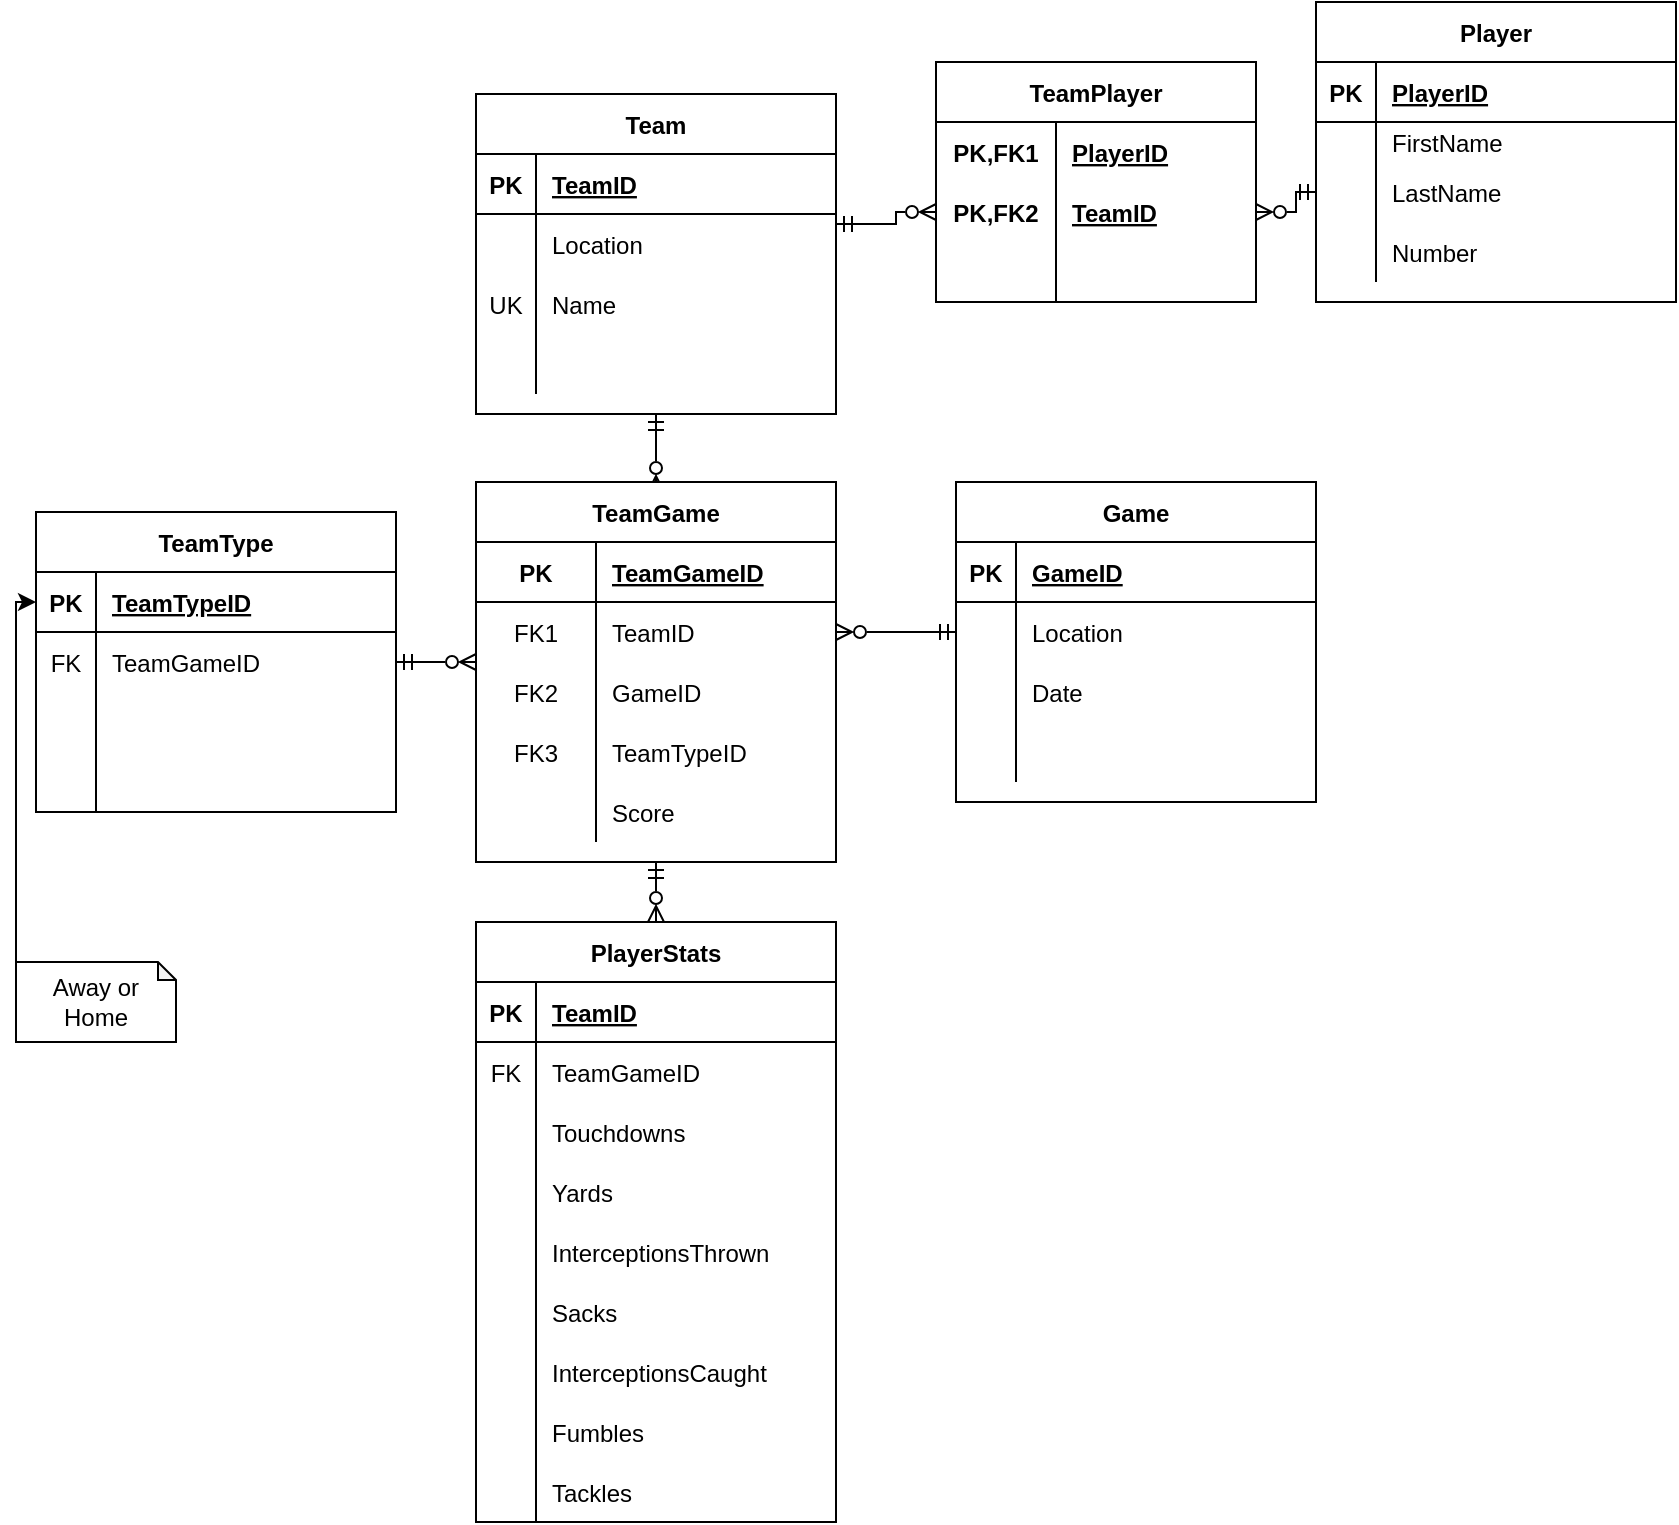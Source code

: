 <mxfile version="15.5.7" type="github">
  <diagram id="_3p1yy9LAbsApzdA2zXZ" name="Page-1">
    <mxGraphModel dx="480" dy="616" grid="1" gridSize="10" guides="1" tooltips="1" connect="1" arrows="1" fold="1" page="1" pageScale="1" pageWidth="850" pageHeight="1100" math="0" shadow="0">
      <root>
        <mxCell id="0" />
        <mxCell id="1" parent="0" />
        <mxCell id="a1fbnN_NPW7KCgvZjuUS-72" style="edgeStyle=orthogonalEdgeStyle;rounded=0;orthogonalLoop=1;jettySize=auto;html=1;startArrow=ERmandOne;startFill=0;endArrow=ERzeroToMany;endFill=0;entryX=0;entryY=0.5;entryDx=0;entryDy=0;" parent="1" source="a1fbnN_NPW7KCgvZjuUS-73" target="a1fbnN_NPW7KCgvZjuUS-210" edge="1">
          <mxGeometry relative="1" as="geometry">
            <mxPoint x="500" y="196" as="targetPoint" />
            <Array as="points">
              <mxPoint x="450" y="191" />
              <mxPoint x="450" y="185" />
            </Array>
          </mxGeometry>
        </mxCell>
        <mxCell id="a1fbnN_NPW7KCgvZjuUS-73" value="Team" style="shape=table;startSize=30;container=1;collapsible=1;childLayout=tableLayout;fixedRows=1;rowLines=0;fontStyle=1;align=center;resizeLast=1;" parent="1" vertex="1">
          <mxGeometry x="240" y="126" width="180" height="160" as="geometry" />
        </mxCell>
        <mxCell id="a1fbnN_NPW7KCgvZjuUS-74" value="" style="shape=partialRectangle;collapsible=0;dropTarget=0;pointerEvents=0;fillColor=none;top=0;left=0;bottom=1;right=0;points=[[0,0.5],[1,0.5]];portConstraint=eastwest;align=center;" parent="a1fbnN_NPW7KCgvZjuUS-73" vertex="1">
          <mxGeometry y="30" width="180" height="30" as="geometry" />
        </mxCell>
        <mxCell id="a1fbnN_NPW7KCgvZjuUS-75" value="PK" style="shape=partialRectangle;connectable=0;fillColor=none;top=0;left=0;bottom=0;right=0;fontStyle=1;overflow=hidden;align=center;" parent="a1fbnN_NPW7KCgvZjuUS-74" vertex="1">
          <mxGeometry width="30" height="30" as="geometry">
            <mxRectangle width="30" height="30" as="alternateBounds" />
          </mxGeometry>
        </mxCell>
        <mxCell id="a1fbnN_NPW7KCgvZjuUS-76" value="TeamID" style="shape=partialRectangle;connectable=0;fillColor=none;top=0;left=0;bottom=0;right=0;align=left;spacingLeft=6;fontStyle=5;overflow=hidden;" parent="a1fbnN_NPW7KCgvZjuUS-74" vertex="1">
          <mxGeometry x="30" width="150" height="30" as="geometry">
            <mxRectangle width="150" height="30" as="alternateBounds" />
          </mxGeometry>
        </mxCell>
        <mxCell id="a1fbnN_NPW7KCgvZjuUS-77" value="" style="shape=partialRectangle;collapsible=0;dropTarget=0;pointerEvents=0;fillColor=none;top=0;left=0;bottom=0;right=0;points=[[0,0.5],[1,0.5]];portConstraint=eastwest;align=center;" parent="a1fbnN_NPW7KCgvZjuUS-73" vertex="1">
          <mxGeometry y="60" width="180" height="30" as="geometry" />
        </mxCell>
        <mxCell id="a1fbnN_NPW7KCgvZjuUS-78" value="" style="shape=partialRectangle;connectable=0;fillColor=none;top=0;left=0;bottom=0;right=0;editable=1;overflow=hidden;align=center;" parent="a1fbnN_NPW7KCgvZjuUS-77" vertex="1">
          <mxGeometry width="30" height="30" as="geometry">
            <mxRectangle width="30" height="30" as="alternateBounds" />
          </mxGeometry>
        </mxCell>
        <mxCell id="a1fbnN_NPW7KCgvZjuUS-79" value="Location" style="shape=partialRectangle;connectable=0;fillColor=none;top=0;left=0;bottom=0;right=0;align=left;spacingLeft=6;overflow=hidden;" parent="a1fbnN_NPW7KCgvZjuUS-77" vertex="1">
          <mxGeometry x="30" width="150" height="30" as="geometry">
            <mxRectangle width="150" height="30" as="alternateBounds" />
          </mxGeometry>
        </mxCell>
        <mxCell id="a1fbnN_NPW7KCgvZjuUS-80" value="" style="shape=partialRectangle;collapsible=0;dropTarget=0;pointerEvents=0;fillColor=none;top=0;left=0;bottom=0;right=0;points=[[0,0.5],[1,0.5]];portConstraint=eastwest;align=center;" parent="a1fbnN_NPW7KCgvZjuUS-73" vertex="1">
          <mxGeometry y="90" width="180" height="30" as="geometry" />
        </mxCell>
        <mxCell id="a1fbnN_NPW7KCgvZjuUS-81" value="UK" style="shape=partialRectangle;connectable=0;fillColor=none;top=0;left=0;bottom=0;right=0;editable=1;overflow=hidden;align=center;" parent="a1fbnN_NPW7KCgvZjuUS-80" vertex="1">
          <mxGeometry width="30" height="30" as="geometry">
            <mxRectangle width="30" height="30" as="alternateBounds" />
          </mxGeometry>
        </mxCell>
        <mxCell id="a1fbnN_NPW7KCgvZjuUS-82" value="Name" style="shape=partialRectangle;connectable=0;fillColor=none;top=0;left=0;bottom=0;right=0;align=left;spacingLeft=6;overflow=hidden;" parent="a1fbnN_NPW7KCgvZjuUS-80" vertex="1">
          <mxGeometry x="30" width="150" height="30" as="geometry">
            <mxRectangle width="150" height="30" as="alternateBounds" />
          </mxGeometry>
        </mxCell>
        <mxCell id="a1fbnN_NPW7KCgvZjuUS-83" value="" style="shape=partialRectangle;collapsible=0;dropTarget=0;pointerEvents=0;fillColor=none;top=0;left=0;bottom=0;right=0;points=[[0,0.5],[1,0.5]];portConstraint=eastwest;align=center;" parent="a1fbnN_NPW7KCgvZjuUS-73" vertex="1">
          <mxGeometry y="120" width="180" height="30" as="geometry" />
        </mxCell>
        <mxCell id="a1fbnN_NPW7KCgvZjuUS-84" value="" style="shape=partialRectangle;connectable=0;fillColor=none;top=0;left=0;bottom=0;right=0;editable=1;overflow=hidden;align=center;" parent="a1fbnN_NPW7KCgvZjuUS-83" vertex="1">
          <mxGeometry width="30" height="30" as="geometry">
            <mxRectangle width="30" height="30" as="alternateBounds" />
          </mxGeometry>
        </mxCell>
        <mxCell id="a1fbnN_NPW7KCgvZjuUS-85" value="" style="shape=partialRectangle;connectable=0;fillColor=none;top=0;left=0;bottom=0;right=0;align=left;spacingLeft=6;overflow=hidden;" parent="a1fbnN_NPW7KCgvZjuUS-83" vertex="1">
          <mxGeometry x="30" width="150" height="30" as="geometry">
            <mxRectangle width="150" height="30" as="alternateBounds" />
          </mxGeometry>
        </mxCell>
        <mxCell id="a1fbnN_NPW7KCgvZjuUS-86" value="Player" style="shape=table;startSize=30;container=1;collapsible=1;childLayout=tableLayout;fixedRows=1;rowLines=0;fontStyle=1;align=center;resizeLast=1;" parent="1" vertex="1">
          <mxGeometry x="660" y="80" width="180" height="150" as="geometry" />
        </mxCell>
        <mxCell id="a1fbnN_NPW7KCgvZjuUS-87" value="" style="shape=partialRectangle;collapsible=0;dropTarget=0;pointerEvents=0;fillColor=none;top=0;left=0;bottom=1;right=0;points=[[0,0.5],[1,0.5]];portConstraint=eastwest;align=center;" parent="a1fbnN_NPW7KCgvZjuUS-86" vertex="1">
          <mxGeometry y="30" width="180" height="30" as="geometry" />
        </mxCell>
        <mxCell id="a1fbnN_NPW7KCgvZjuUS-88" value="PK" style="shape=partialRectangle;connectable=0;fillColor=none;top=0;left=0;bottom=0;right=0;fontStyle=1;overflow=hidden;align=center;" parent="a1fbnN_NPW7KCgvZjuUS-87" vertex="1">
          <mxGeometry width="30" height="30" as="geometry">
            <mxRectangle width="30" height="30" as="alternateBounds" />
          </mxGeometry>
        </mxCell>
        <mxCell id="a1fbnN_NPW7KCgvZjuUS-89" value="PlayerID" style="shape=partialRectangle;connectable=0;fillColor=none;top=0;left=0;bottom=0;right=0;align=left;spacingLeft=6;fontStyle=5;overflow=hidden;" parent="a1fbnN_NPW7KCgvZjuUS-87" vertex="1">
          <mxGeometry x="30" width="150" height="30" as="geometry">
            <mxRectangle width="150" height="30" as="alternateBounds" />
          </mxGeometry>
        </mxCell>
        <mxCell id="a1fbnN_NPW7KCgvZjuUS-90" value="" style="shape=partialRectangle;collapsible=0;dropTarget=0;pointerEvents=0;fillColor=none;top=0;left=0;bottom=0;right=0;points=[[0,0.5],[1,0.5]];portConstraint=eastwest;align=center;" parent="a1fbnN_NPW7KCgvZjuUS-86" vertex="1">
          <mxGeometry y="60" width="180" height="20" as="geometry" />
        </mxCell>
        <mxCell id="a1fbnN_NPW7KCgvZjuUS-91" value="" style="shape=partialRectangle;connectable=0;fillColor=none;top=0;left=0;bottom=0;right=0;editable=1;overflow=hidden;align=center;" parent="a1fbnN_NPW7KCgvZjuUS-90" vertex="1">
          <mxGeometry width="30" height="20" as="geometry">
            <mxRectangle width="30" height="20" as="alternateBounds" />
          </mxGeometry>
        </mxCell>
        <mxCell id="a1fbnN_NPW7KCgvZjuUS-92" value="FirstName" style="shape=partialRectangle;connectable=0;fillColor=none;top=0;left=0;bottom=0;right=0;align=left;spacingLeft=6;overflow=hidden;" parent="a1fbnN_NPW7KCgvZjuUS-90" vertex="1">
          <mxGeometry x="30" width="150" height="20" as="geometry">
            <mxRectangle width="150" height="20" as="alternateBounds" />
          </mxGeometry>
        </mxCell>
        <mxCell id="a1fbnN_NPW7KCgvZjuUS-96" value="" style="shape=partialRectangle;collapsible=0;dropTarget=0;pointerEvents=0;fillColor=none;top=0;left=0;bottom=0;right=0;points=[[0,0.5],[1,0.5]];portConstraint=eastwest;align=center;" parent="a1fbnN_NPW7KCgvZjuUS-86" vertex="1">
          <mxGeometry y="80" width="180" height="30" as="geometry" />
        </mxCell>
        <mxCell id="a1fbnN_NPW7KCgvZjuUS-97" value="" style="shape=partialRectangle;connectable=0;fillColor=none;top=0;left=0;bottom=0;right=0;editable=1;overflow=hidden;align=center;" parent="a1fbnN_NPW7KCgvZjuUS-96" vertex="1">
          <mxGeometry width="30" height="30" as="geometry">
            <mxRectangle width="30" height="30" as="alternateBounds" />
          </mxGeometry>
        </mxCell>
        <mxCell id="a1fbnN_NPW7KCgvZjuUS-98" value="LastName" style="shape=partialRectangle;connectable=0;fillColor=none;top=0;left=0;bottom=0;right=0;align=left;spacingLeft=6;overflow=hidden;" parent="a1fbnN_NPW7KCgvZjuUS-96" vertex="1">
          <mxGeometry x="30" width="150" height="30" as="geometry">
            <mxRectangle width="150" height="30" as="alternateBounds" />
          </mxGeometry>
        </mxCell>
        <mxCell id="a1fbnN_NPW7KCgvZjuUS-93" value="" style="shape=partialRectangle;collapsible=0;dropTarget=0;pointerEvents=0;fillColor=none;top=0;left=0;bottom=0;right=0;points=[[0,0.5],[1,0.5]];portConstraint=eastwest;align=center;" parent="a1fbnN_NPW7KCgvZjuUS-86" vertex="1">
          <mxGeometry y="110" width="180" height="30" as="geometry" />
        </mxCell>
        <mxCell id="a1fbnN_NPW7KCgvZjuUS-94" value="" style="shape=partialRectangle;connectable=0;fillColor=none;top=0;left=0;bottom=0;right=0;editable=1;overflow=hidden;align=center;" parent="a1fbnN_NPW7KCgvZjuUS-93" vertex="1">
          <mxGeometry width="30" height="30" as="geometry">
            <mxRectangle width="30" height="30" as="alternateBounds" />
          </mxGeometry>
        </mxCell>
        <mxCell id="a1fbnN_NPW7KCgvZjuUS-95" value="Number" style="shape=partialRectangle;connectable=0;fillColor=none;top=0;left=0;bottom=0;right=0;align=left;spacingLeft=6;overflow=hidden;" parent="a1fbnN_NPW7KCgvZjuUS-93" vertex="1">
          <mxGeometry x="30" width="150" height="30" as="geometry">
            <mxRectangle width="150" height="30" as="alternateBounds" />
          </mxGeometry>
        </mxCell>
        <mxCell id="a1fbnN_NPW7KCgvZjuUS-112" style="edgeStyle=orthogonalEdgeStyle;rounded=0;orthogonalLoop=1;jettySize=auto;html=1;startArrow=ERmandOne;startFill=0;endArrow=ERzeroToMany;endFill=0;entryX=1;entryY=0.5;entryDx=0;entryDy=0;exitX=0;exitY=0.5;exitDx=0;exitDy=0;" parent="1" source="a1fbnN_NPW7KCgvZjuUS-96" target="a1fbnN_NPW7KCgvZjuUS-210" edge="1">
          <mxGeometry relative="1" as="geometry">
            <mxPoint x="720" y="286" as="sourcePoint" />
            <mxPoint x="660" y="225" as="targetPoint" />
            <Array as="points">
              <mxPoint x="650" y="175" />
              <mxPoint x="650" y="185" />
            </Array>
          </mxGeometry>
        </mxCell>
        <mxCell id="a1fbnN_NPW7KCgvZjuUS-126" value="TeamType" style="shape=table;startSize=30;container=1;collapsible=1;childLayout=tableLayout;fixedRows=1;rowLines=0;fontStyle=1;align=center;resizeLast=1;" parent="1" vertex="1">
          <mxGeometry x="20" y="335" width="180" height="150" as="geometry" />
        </mxCell>
        <mxCell id="a1fbnN_NPW7KCgvZjuUS-127" value="" style="shape=partialRectangle;collapsible=0;dropTarget=0;pointerEvents=0;fillColor=none;top=0;left=0;bottom=1;right=0;points=[[0,0.5],[1,0.5]];portConstraint=eastwest;align=center;" parent="a1fbnN_NPW7KCgvZjuUS-126" vertex="1">
          <mxGeometry y="30" width="180" height="30" as="geometry" />
        </mxCell>
        <mxCell id="a1fbnN_NPW7KCgvZjuUS-128" value="PK" style="shape=partialRectangle;connectable=0;fillColor=none;top=0;left=0;bottom=0;right=0;fontStyle=1;overflow=hidden;align=center;" parent="a1fbnN_NPW7KCgvZjuUS-127" vertex="1">
          <mxGeometry width="30" height="30" as="geometry">
            <mxRectangle width="30" height="30" as="alternateBounds" />
          </mxGeometry>
        </mxCell>
        <mxCell id="a1fbnN_NPW7KCgvZjuUS-129" value="TeamTypeID" style="shape=partialRectangle;connectable=0;fillColor=none;top=0;left=0;bottom=0;right=0;align=left;spacingLeft=6;fontStyle=5;overflow=hidden;" parent="a1fbnN_NPW7KCgvZjuUS-127" vertex="1">
          <mxGeometry x="30" width="150" height="30" as="geometry">
            <mxRectangle width="150" height="30" as="alternateBounds" />
          </mxGeometry>
        </mxCell>
        <mxCell id="a1fbnN_NPW7KCgvZjuUS-130" value="" style="shape=partialRectangle;collapsible=0;dropTarget=0;pointerEvents=0;fillColor=none;top=0;left=0;bottom=0;right=0;points=[[0,0.5],[1,0.5]];portConstraint=eastwest;align=center;" parent="a1fbnN_NPW7KCgvZjuUS-126" vertex="1">
          <mxGeometry y="60" width="180" height="30" as="geometry" />
        </mxCell>
        <mxCell id="a1fbnN_NPW7KCgvZjuUS-131" value="FK" style="shape=partialRectangle;connectable=0;fillColor=none;top=0;left=0;bottom=0;right=0;editable=1;overflow=hidden;align=center;" parent="a1fbnN_NPW7KCgvZjuUS-130" vertex="1">
          <mxGeometry width="30" height="30" as="geometry">
            <mxRectangle width="30" height="30" as="alternateBounds" />
          </mxGeometry>
        </mxCell>
        <mxCell id="a1fbnN_NPW7KCgvZjuUS-132" value="TeamGameID" style="shape=partialRectangle;connectable=0;fillColor=none;top=0;left=0;bottom=0;right=0;align=left;spacingLeft=6;overflow=hidden;" parent="a1fbnN_NPW7KCgvZjuUS-130" vertex="1">
          <mxGeometry x="30" width="150" height="30" as="geometry">
            <mxRectangle width="150" height="30" as="alternateBounds" />
          </mxGeometry>
        </mxCell>
        <mxCell id="a1fbnN_NPW7KCgvZjuUS-133" value="" style="shape=partialRectangle;collapsible=0;dropTarget=0;pointerEvents=0;fillColor=none;top=0;left=0;bottom=0;right=0;points=[[0,0.5],[1,0.5]];portConstraint=eastwest;align=center;" parent="a1fbnN_NPW7KCgvZjuUS-126" vertex="1">
          <mxGeometry y="90" width="180" height="30" as="geometry" />
        </mxCell>
        <mxCell id="a1fbnN_NPW7KCgvZjuUS-134" value="" style="shape=partialRectangle;connectable=0;fillColor=none;top=0;left=0;bottom=0;right=0;editable=1;overflow=hidden;align=center;" parent="a1fbnN_NPW7KCgvZjuUS-133" vertex="1">
          <mxGeometry width="30" height="30" as="geometry">
            <mxRectangle width="30" height="30" as="alternateBounds" />
          </mxGeometry>
        </mxCell>
        <mxCell id="a1fbnN_NPW7KCgvZjuUS-135" value="" style="shape=partialRectangle;connectable=0;fillColor=none;top=0;left=0;bottom=0;right=0;align=left;spacingLeft=6;overflow=hidden;" parent="a1fbnN_NPW7KCgvZjuUS-133" vertex="1">
          <mxGeometry x="30" width="150" height="30" as="geometry">
            <mxRectangle width="150" height="30" as="alternateBounds" />
          </mxGeometry>
        </mxCell>
        <mxCell id="a1fbnN_NPW7KCgvZjuUS-136" value="" style="shape=partialRectangle;collapsible=0;dropTarget=0;pointerEvents=0;fillColor=none;top=0;left=0;bottom=0;right=0;points=[[0,0.5],[1,0.5]];portConstraint=eastwest;align=center;" parent="a1fbnN_NPW7KCgvZjuUS-126" vertex="1">
          <mxGeometry y="120" width="180" height="30" as="geometry" />
        </mxCell>
        <mxCell id="a1fbnN_NPW7KCgvZjuUS-137" value="" style="shape=partialRectangle;connectable=0;fillColor=none;top=0;left=0;bottom=0;right=0;editable=1;overflow=hidden;align=center;" parent="a1fbnN_NPW7KCgvZjuUS-136" vertex="1">
          <mxGeometry width="30" height="30" as="geometry">
            <mxRectangle width="30" height="30" as="alternateBounds" />
          </mxGeometry>
        </mxCell>
        <mxCell id="a1fbnN_NPW7KCgvZjuUS-138" value="" style="shape=partialRectangle;connectable=0;fillColor=none;top=0;left=0;bottom=0;right=0;align=left;spacingLeft=6;overflow=hidden;" parent="a1fbnN_NPW7KCgvZjuUS-136" vertex="1">
          <mxGeometry x="30" width="150" height="30" as="geometry">
            <mxRectangle width="150" height="30" as="alternateBounds" />
          </mxGeometry>
        </mxCell>
        <mxCell id="a1fbnN_NPW7KCgvZjuUS-139" value="PlayerStats" style="shape=table;startSize=30;container=1;collapsible=1;childLayout=tableLayout;fixedRows=1;rowLines=0;fontStyle=1;align=center;resizeLast=1;" parent="1" vertex="1">
          <mxGeometry x="240" y="540" width="180" height="300" as="geometry" />
        </mxCell>
        <mxCell id="a1fbnN_NPW7KCgvZjuUS-140" value="" style="shape=partialRectangle;collapsible=0;dropTarget=0;pointerEvents=0;fillColor=none;top=0;left=0;bottom=1;right=0;points=[[0,0.5],[1,0.5]];portConstraint=eastwest;align=center;" parent="a1fbnN_NPW7KCgvZjuUS-139" vertex="1">
          <mxGeometry y="30" width="180" height="30" as="geometry" />
        </mxCell>
        <mxCell id="a1fbnN_NPW7KCgvZjuUS-141" value="PK" style="shape=partialRectangle;connectable=0;fillColor=none;top=0;left=0;bottom=0;right=0;fontStyle=1;overflow=hidden;align=center;" parent="a1fbnN_NPW7KCgvZjuUS-140" vertex="1">
          <mxGeometry width="30" height="30" as="geometry">
            <mxRectangle width="30" height="30" as="alternateBounds" />
          </mxGeometry>
        </mxCell>
        <mxCell id="a1fbnN_NPW7KCgvZjuUS-142" value="TeamID" style="shape=partialRectangle;connectable=0;fillColor=none;top=0;left=0;bottom=0;right=0;align=left;spacingLeft=6;fontStyle=5;overflow=hidden;" parent="a1fbnN_NPW7KCgvZjuUS-140" vertex="1">
          <mxGeometry x="30" width="150" height="30" as="geometry">
            <mxRectangle width="150" height="30" as="alternateBounds" />
          </mxGeometry>
        </mxCell>
        <mxCell id="a1fbnN_NPW7KCgvZjuUS-143" value="" style="shape=partialRectangle;collapsible=0;dropTarget=0;pointerEvents=0;fillColor=none;top=0;left=0;bottom=0;right=0;points=[[0,0.5],[1,0.5]];portConstraint=eastwest;align=center;" parent="a1fbnN_NPW7KCgvZjuUS-139" vertex="1">
          <mxGeometry y="60" width="180" height="30" as="geometry" />
        </mxCell>
        <mxCell id="a1fbnN_NPW7KCgvZjuUS-144" value="FK" style="shape=partialRectangle;connectable=0;fillColor=none;top=0;left=0;bottom=0;right=0;editable=1;overflow=hidden;align=center;" parent="a1fbnN_NPW7KCgvZjuUS-143" vertex="1">
          <mxGeometry width="30" height="30" as="geometry">
            <mxRectangle width="30" height="30" as="alternateBounds" />
          </mxGeometry>
        </mxCell>
        <mxCell id="a1fbnN_NPW7KCgvZjuUS-145" value="TeamGameID" style="shape=partialRectangle;connectable=0;fillColor=none;top=0;left=0;bottom=0;right=0;align=left;spacingLeft=6;overflow=hidden;" parent="a1fbnN_NPW7KCgvZjuUS-143" vertex="1">
          <mxGeometry x="30" width="150" height="30" as="geometry">
            <mxRectangle width="150" height="30" as="alternateBounds" />
          </mxGeometry>
        </mxCell>
        <mxCell id="a1fbnN_NPW7KCgvZjuUS-146" value="" style="shape=partialRectangle;collapsible=0;dropTarget=0;pointerEvents=0;fillColor=none;top=0;left=0;bottom=0;right=0;points=[[0,0.5],[1,0.5]];portConstraint=eastwest;align=center;" parent="a1fbnN_NPW7KCgvZjuUS-139" vertex="1">
          <mxGeometry y="90" width="180" height="30" as="geometry" />
        </mxCell>
        <mxCell id="a1fbnN_NPW7KCgvZjuUS-147" value="" style="shape=partialRectangle;connectable=0;fillColor=none;top=0;left=0;bottom=0;right=0;editable=1;overflow=hidden;align=center;" parent="a1fbnN_NPW7KCgvZjuUS-146" vertex="1">
          <mxGeometry width="30" height="30" as="geometry">
            <mxRectangle width="30" height="30" as="alternateBounds" />
          </mxGeometry>
        </mxCell>
        <mxCell id="a1fbnN_NPW7KCgvZjuUS-148" value="Touchdowns" style="shape=partialRectangle;connectable=0;fillColor=none;top=0;left=0;bottom=0;right=0;align=left;spacingLeft=6;overflow=hidden;" parent="a1fbnN_NPW7KCgvZjuUS-146" vertex="1">
          <mxGeometry x="30" width="150" height="30" as="geometry">
            <mxRectangle width="150" height="30" as="alternateBounds" />
          </mxGeometry>
        </mxCell>
        <mxCell id="a1fbnN_NPW7KCgvZjuUS-149" value="" style="shape=partialRectangle;collapsible=0;dropTarget=0;pointerEvents=0;fillColor=none;top=0;left=0;bottom=0;right=0;points=[[0,0.5],[1,0.5]];portConstraint=eastwest;align=center;" parent="a1fbnN_NPW7KCgvZjuUS-139" vertex="1">
          <mxGeometry y="120" width="180" height="30" as="geometry" />
        </mxCell>
        <mxCell id="a1fbnN_NPW7KCgvZjuUS-150" value="" style="shape=partialRectangle;connectable=0;fillColor=none;top=0;left=0;bottom=0;right=0;editable=1;overflow=hidden;align=center;" parent="a1fbnN_NPW7KCgvZjuUS-149" vertex="1">
          <mxGeometry width="30" height="30" as="geometry">
            <mxRectangle width="30" height="30" as="alternateBounds" />
          </mxGeometry>
        </mxCell>
        <mxCell id="a1fbnN_NPW7KCgvZjuUS-151" value="Yards" style="shape=partialRectangle;connectable=0;fillColor=none;top=0;left=0;bottom=0;right=0;align=left;spacingLeft=6;overflow=hidden;" parent="a1fbnN_NPW7KCgvZjuUS-149" vertex="1">
          <mxGeometry x="30" width="150" height="30" as="geometry">
            <mxRectangle width="150" height="30" as="alternateBounds" />
          </mxGeometry>
        </mxCell>
        <mxCell id="a1fbnN_NPW7KCgvZjuUS-233" value="" style="shape=partialRectangle;collapsible=0;dropTarget=0;pointerEvents=0;fillColor=none;top=0;left=0;bottom=0;right=0;points=[[0,0.5],[1,0.5]];portConstraint=eastwest;" parent="a1fbnN_NPW7KCgvZjuUS-139" vertex="1">
          <mxGeometry y="150" width="180" height="30" as="geometry" />
        </mxCell>
        <mxCell id="a1fbnN_NPW7KCgvZjuUS-234" value="" style="shape=partialRectangle;connectable=0;fillColor=none;top=0;left=0;bottom=0;right=0;editable=1;overflow=hidden;" parent="a1fbnN_NPW7KCgvZjuUS-233" vertex="1">
          <mxGeometry width="30" height="30" as="geometry">
            <mxRectangle width="30" height="30" as="alternateBounds" />
          </mxGeometry>
        </mxCell>
        <mxCell id="a1fbnN_NPW7KCgvZjuUS-235" value="InterceptionsThrown" style="shape=partialRectangle;connectable=0;fillColor=none;top=0;left=0;bottom=0;right=0;align=left;spacingLeft=6;overflow=hidden;" parent="a1fbnN_NPW7KCgvZjuUS-233" vertex="1">
          <mxGeometry x="30" width="150" height="30" as="geometry">
            <mxRectangle width="150" height="30" as="alternateBounds" />
          </mxGeometry>
        </mxCell>
        <mxCell id="a1fbnN_NPW7KCgvZjuUS-236" value="" style="shape=partialRectangle;collapsible=0;dropTarget=0;pointerEvents=0;fillColor=none;top=0;left=0;bottom=0;right=0;points=[[0,0.5],[1,0.5]];portConstraint=eastwest;" parent="a1fbnN_NPW7KCgvZjuUS-139" vertex="1">
          <mxGeometry y="180" width="180" height="30" as="geometry" />
        </mxCell>
        <mxCell id="a1fbnN_NPW7KCgvZjuUS-237" value="" style="shape=partialRectangle;connectable=0;fillColor=none;top=0;left=0;bottom=0;right=0;editable=1;overflow=hidden;" parent="a1fbnN_NPW7KCgvZjuUS-236" vertex="1">
          <mxGeometry width="30" height="30" as="geometry">
            <mxRectangle width="30" height="30" as="alternateBounds" />
          </mxGeometry>
        </mxCell>
        <mxCell id="a1fbnN_NPW7KCgvZjuUS-238" value="Sacks" style="shape=partialRectangle;connectable=0;fillColor=none;top=0;left=0;bottom=0;right=0;align=left;spacingLeft=6;overflow=hidden;" parent="a1fbnN_NPW7KCgvZjuUS-236" vertex="1">
          <mxGeometry x="30" width="150" height="30" as="geometry">
            <mxRectangle width="150" height="30" as="alternateBounds" />
          </mxGeometry>
        </mxCell>
        <mxCell id="a1fbnN_NPW7KCgvZjuUS-247" value="" style="shape=partialRectangle;collapsible=0;dropTarget=0;pointerEvents=0;fillColor=none;top=0;left=0;bottom=0;right=0;points=[[0,0.5],[1,0.5]];portConstraint=eastwest;" parent="a1fbnN_NPW7KCgvZjuUS-139" vertex="1">
          <mxGeometry y="210" width="180" height="30" as="geometry" />
        </mxCell>
        <mxCell id="a1fbnN_NPW7KCgvZjuUS-248" value="" style="shape=partialRectangle;connectable=0;fillColor=none;top=0;left=0;bottom=0;right=0;editable=1;overflow=hidden;" parent="a1fbnN_NPW7KCgvZjuUS-247" vertex="1">
          <mxGeometry width="30" height="30" as="geometry">
            <mxRectangle width="30" height="30" as="alternateBounds" />
          </mxGeometry>
        </mxCell>
        <mxCell id="a1fbnN_NPW7KCgvZjuUS-249" value="InterceptionsCaught" style="shape=partialRectangle;connectable=0;fillColor=none;top=0;left=0;bottom=0;right=0;align=left;spacingLeft=6;overflow=hidden;" parent="a1fbnN_NPW7KCgvZjuUS-247" vertex="1">
          <mxGeometry x="30" width="150" height="30" as="geometry">
            <mxRectangle width="150" height="30" as="alternateBounds" />
          </mxGeometry>
        </mxCell>
        <mxCell id="a1fbnN_NPW7KCgvZjuUS-250" value="" style="shape=partialRectangle;collapsible=0;dropTarget=0;pointerEvents=0;fillColor=none;top=0;left=0;bottom=0;right=0;points=[[0,0.5],[1,0.5]];portConstraint=eastwest;" parent="a1fbnN_NPW7KCgvZjuUS-139" vertex="1">
          <mxGeometry y="240" width="180" height="30" as="geometry" />
        </mxCell>
        <mxCell id="a1fbnN_NPW7KCgvZjuUS-251" value="" style="shape=partialRectangle;connectable=0;fillColor=none;top=0;left=0;bottom=0;right=0;editable=1;overflow=hidden;" parent="a1fbnN_NPW7KCgvZjuUS-250" vertex="1">
          <mxGeometry width="30" height="30" as="geometry">
            <mxRectangle width="30" height="30" as="alternateBounds" />
          </mxGeometry>
        </mxCell>
        <mxCell id="a1fbnN_NPW7KCgvZjuUS-252" value="Fumbles" style="shape=partialRectangle;connectable=0;fillColor=none;top=0;left=0;bottom=0;right=0;align=left;spacingLeft=6;overflow=hidden;" parent="a1fbnN_NPW7KCgvZjuUS-250" vertex="1">
          <mxGeometry x="30" width="150" height="30" as="geometry">
            <mxRectangle width="150" height="30" as="alternateBounds" />
          </mxGeometry>
        </mxCell>
        <mxCell id="a1fbnN_NPW7KCgvZjuUS-253" value="" style="shape=partialRectangle;collapsible=0;dropTarget=0;pointerEvents=0;fillColor=none;top=0;left=0;bottom=0;right=0;points=[[0,0.5],[1,0.5]];portConstraint=eastwest;" parent="a1fbnN_NPW7KCgvZjuUS-139" vertex="1">
          <mxGeometry y="270" width="180" height="30" as="geometry" />
        </mxCell>
        <mxCell id="a1fbnN_NPW7KCgvZjuUS-254" value="" style="shape=partialRectangle;connectable=0;fillColor=none;top=0;left=0;bottom=0;right=0;editable=1;overflow=hidden;" parent="a1fbnN_NPW7KCgvZjuUS-253" vertex="1">
          <mxGeometry width="30" height="30" as="geometry">
            <mxRectangle width="30" height="30" as="alternateBounds" />
          </mxGeometry>
        </mxCell>
        <mxCell id="a1fbnN_NPW7KCgvZjuUS-255" value="Tackles" style="shape=partialRectangle;connectable=0;fillColor=none;top=0;left=0;bottom=0;right=0;align=left;spacingLeft=6;overflow=hidden;" parent="a1fbnN_NPW7KCgvZjuUS-253" vertex="1">
          <mxGeometry x="30" width="150" height="30" as="geometry">
            <mxRectangle width="150" height="30" as="alternateBounds" />
          </mxGeometry>
        </mxCell>
        <mxCell id="a1fbnN_NPW7KCgvZjuUS-152" value="Game" style="shape=table;startSize=30;container=1;collapsible=1;childLayout=tableLayout;fixedRows=1;rowLines=0;fontStyle=1;align=center;resizeLast=1;" parent="1" vertex="1">
          <mxGeometry x="480" y="320" width="180" height="160" as="geometry" />
        </mxCell>
        <mxCell id="a1fbnN_NPW7KCgvZjuUS-153" value="" style="shape=partialRectangle;collapsible=0;dropTarget=0;pointerEvents=0;fillColor=none;top=0;left=0;bottom=1;right=0;points=[[0,0.5],[1,0.5]];portConstraint=eastwest;align=center;" parent="a1fbnN_NPW7KCgvZjuUS-152" vertex="1">
          <mxGeometry y="30" width="180" height="30" as="geometry" />
        </mxCell>
        <mxCell id="a1fbnN_NPW7KCgvZjuUS-154" value="PK" style="shape=partialRectangle;connectable=0;fillColor=none;top=0;left=0;bottom=0;right=0;fontStyle=1;overflow=hidden;align=center;" parent="a1fbnN_NPW7KCgvZjuUS-153" vertex="1">
          <mxGeometry width="30" height="30" as="geometry">
            <mxRectangle width="30" height="30" as="alternateBounds" />
          </mxGeometry>
        </mxCell>
        <mxCell id="a1fbnN_NPW7KCgvZjuUS-155" value="GameID" style="shape=partialRectangle;connectable=0;fillColor=none;top=0;left=0;bottom=0;right=0;align=left;spacingLeft=6;fontStyle=5;overflow=hidden;" parent="a1fbnN_NPW7KCgvZjuUS-153" vertex="1">
          <mxGeometry x="30" width="150" height="30" as="geometry">
            <mxRectangle width="150" height="30" as="alternateBounds" />
          </mxGeometry>
        </mxCell>
        <mxCell id="a1fbnN_NPW7KCgvZjuUS-156" value="" style="shape=partialRectangle;collapsible=0;dropTarget=0;pointerEvents=0;fillColor=none;top=0;left=0;bottom=0;right=0;points=[[0,0.5],[1,0.5]];portConstraint=eastwest;align=center;" parent="a1fbnN_NPW7KCgvZjuUS-152" vertex="1">
          <mxGeometry y="60" width="180" height="30" as="geometry" />
        </mxCell>
        <mxCell id="a1fbnN_NPW7KCgvZjuUS-157" value="" style="shape=partialRectangle;connectable=0;fillColor=none;top=0;left=0;bottom=0;right=0;editable=1;overflow=hidden;align=center;" parent="a1fbnN_NPW7KCgvZjuUS-156" vertex="1">
          <mxGeometry width="30" height="30" as="geometry">
            <mxRectangle width="30" height="30" as="alternateBounds" />
          </mxGeometry>
        </mxCell>
        <mxCell id="a1fbnN_NPW7KCgvZjuUS-158" value="Location" style="shape=partialRectangle;connectable=0;fillColor=none;top=0;left=0;bottom=0;right=0;align=left;spacingLeft=6;overflow=hidden;" parent="a1fbnN_NPW7KCgvZjuUS-156" vertex="1">
          <mxGeometry x="30" width="150" height="30" as="geometry">
            <mxRectangle width="150" height="30" as="alternateBounds" />
          </mxGeometry>
        </mxCell>
        <mxCell id="a1fbnN_NPW7KCgvZjuUS-159" value="" style="shape=partialRectangle;collapsible=0;dropTarget=0;pointerEvents=0;fillColor=none;top=0;left=0;bottom=0;right=0;points=[[0,0.5],[1,0.5]];portConstraint=eastwest;align=center;" parent="a1fbnN_NPW7KCgvZjuUS-152" vertex="1">
          <mxGeometry y="90" width="180" height="30" as="geometry" />
        </mxCell>
        <mxCell id="a1fbnN_NPW7KCgvZjuUS-160" value="" style="shape=partialRectangle;connectable=0;fillColor=none;top=0;left=0;bottom=0;right=0;editable=1;overflow=hidden;align=center;" parent="a1fbnN_NPW7KCgvZjuUS-159" vertex="1">
          <mxGeometry width="30" height="30" as="geometry">
            <mxRectangle width="30" height="30" as="alternateBounds" />
          </mxGeometry>
        </mxCell>
        <mxCell id="a1fbnN_NPW7KCgvZjuUS-161" value="Date" style="shape=partialRectangle;connectable=0;fillColor=none;top=0;left=0;bottom=0;right=0;align=left;spacingLeft=6;overflow=hidden;" parent="a1fbnN_NPW7KCgvZjuUS-159" vertex="1">
          <mxGeometry x="30" width="150" height="30" as="geometry">
            <mxRectangle width="150" height="30" as="alternateBounds" />
          </mxGeometry>
        </mxCell>
        <mxCell id="a1fbnN_NPW7KCgvZjuUS-162" value="" style="shape=partialRectangle;collapsible=0;dropTarget=0;pointerEvents=0;fillColor=none;top=0;left=0;bottom=0;right=0;points=[[0,0.5],[1,0.5]];portConstraint=eastwest;align=center;" parent="a1fbnN_NPW7KCgvZjuUS-152" vertex="1">
          <mxGeometry y="120" width="180" height="30" as="geometry" />
        </mxCell>
        <mxCell id="a1fbnN_NPW7KCgvZjuUS-163" value="" style="shape=partialRectangle;connectable=0;fillColor=none;top=0;left=0;bottom=0;right=0;editable=1;overflow=hidden;align=center;" parent="a1fbnN_NPW7KCgvZjuUS-162" vertex="1">
          <mxGeometry width="30" height="30" as="geometry">
            <mxRectangle width="30" height="30" as="alternateBounds" />
          </mxGeometry>
        </mxCell>
        <mxCell id="a1fbnN_NPW7KCgvZjuUS-164" value="" style="shape=partialRectangle;connectable=0;fillColor=none;top=0;left=0;bottom=0;right=0;align=left;spacingLeft=6;overflow=hidden;" parent="a1fbnN_NPW7KCgvZjuUS-162" vertex="1">
          <mxGeometry x="30" width="150" height="30" as="geometry">
            <mxRectangle width="150" height="30" as="alternateBounds" />
          </mxGeometry>
        </mxCell>
        <mxCell id="a1fbnN_NPW7KCgvZjuUS-165" style="edgeStyle=orthogonalEdgeStyle;rounded=0;orthogonalLoop=1;jettySize=auto;html=1;startArrow=ERmandOne;startFill=0;endArrow=ERzeroToMany;endFill=0;exitX=1;exitY=0.5;exitDx=0;exitDy=0;" parent="1" source="a1fbnN_NPW7KCgvZjuUS-130" edge="1">
          <mxGeometry relative="1" as="geometry">
            <mxPoint x="500" y="304.71" as="sourcePoint" />
            <mxPoint x="240" y="410" as="targetPoint" />
          </mxGeometry>
        </mxCell>
        <mxCell id="a1fbnN_NPW7KCgvZjuUS-166" value="" style="edgeStyle=orthogonalEdgeStyle;rounded=0;orthogonalLoop=1;jettySize=auto;html=1;startArrow=ERmandOne;startFill=0;endArrow=ERzeroToMany;endFill=0;exitX=0;exitY=0.5;exitDx=0;exitDy=0;entryX=1;entryY=0.5;entryDx=0;entryDy=0;" parent="1" source="a1fbnN_NPW7KCgvZjuUS-156" edge="1">
          <mxGeometry relative="1" as="geometry">
            <mxPoint x="210" y="420.0" as="sourcePoint" />
            <mxPoint x="420" y="395" as="targetPoint" />
          </mxGeometry>
        </mxCell>
        <mxCell id="a1fbnN_NPW7KCgvZjuUS-167" value="" style="edgeStyle=orthogonalEdgeStyle;rounded=0;orthogonalLoop=1;jettySize=auto;html=1;startArrow=ERmandOne;startFill=0;endArrow=ERzeroToMany;endFill=0;entryX=0.5;entryY=0;entryDx=0;entryDy=0;exitX=0.5;exitY=1;exitDx=0;exitDy=0;" parent="1" source="a1fbnN_NPW7KCgvZjuUS-187" target="a1fbnN_NPW7KCgvZjuUS-139" edge="1">
          <mxGeometry relative="1" as="geometry">
            <mxPoint x="340" y="510" as="sourcePoint" />
            <mxPoint x="390" y="540" as="targetPoint" />
          </mxGeometry>
        </mxCell>
        <mxCell id="a1fbnN_NPW7KCgvZjuUS-168" style="edgeStyle=orthogonalEdgeStyle;rounded=0;orthogonalLoop=1;jettySize=auto;html=1;startArrow=ERmandOne;startFill=0;endArrow=ERzeroToMany;endFill=0;exitX=0.5;exitY=1;exitDx=0;exitDy=0;entryX=0.5;entryY=0;entryDx=0;entryDy=0;" parent="1" source="a1fbnN_NPW7KCgvZjuUS-73" edge="1">
          <mxGeometry relative="1" as="geometry">
            <mxPoint x="330" y="309.86" as="sourcePoint" />
            <mxPoint x="330" y="325" as="targetPoint" />
          </mxGeometry>
        </mxCell>
        <mxCell id="a1fbnN_NPW7KCgvZjuUS-187" value="TeamGame" style="shape=table;startSize=30;container=1;collapsible=1;childLayout=tableLayout;fixedRows=1;rowLines=0;fontStyle=1;align=center;resizeLast=1;" parent="1" vertex="1">
          <mxGeometry x="240" y="320" width="180" height="190" as="geometry" />
        </mxCell>
        <mxCell id="a1fbnN_NPW7KCgvZjuUS-188" value="" style="shape=partialRectangle;collapsible=0;dropTarget=0;pointerEvents=0;fillColor=none;top=0;left=0;bottom=0;right=0;points=[[0,0.5],[1,0.5]];portConstraint=eastwest;" parent="a1fbnN_NPW7KCgvZjuUS-187" vertex="1">
          <mxGeometry y="30" width="180" height="30" as="geometry" />
        </mxCell>
        <mxCell id="a1fbnN_NPW7KCgvZjuUS-189" value="PK" style="shape=partialRectangle;connectable=0;fillColor=none;top=0;left=0;bottom=0;right=0;fontStyle=1;overflow=hidden;" parent="a1fbnN_NPW7KCgvZjuUS-188" vertex="1">
          <mxGeometry width="60" height="30" as="geometry">
            <mxRectangle width="60" height="30" as="alternateBounds" />
          </mxGeometry>
        </mxCell>
        <mxCell id="a1fbnN_NPW7KCgvZjuUS-190" value="TeamGameID" style="shape=partialRectangle;connectable=0;fillColor=none;top=0;left=0;bottom=0;right=0;align=left;spacingLeft=6;fontStyle=5;overflow=hidden;" parent="a1fbnN_NPW7KCgvZjuUS-188" vertex="1">
          <mxGeometry x="60" width="120" height="30" as="geometry">
            <mxRectangle width="120" height="30" as="alternateBounds" />
          </mxGeometry>
        </mxCell>
        <mxCell id="a1fbnN_NPW7KCgvZjuUS-200" value="" style="shape=partialRectangle;collapsible=0;dropTarget=0;pointerEvents=0;fillColor=none;top=0;left=0;bottom=0;right=0;points=[[0,0.5],[1,0.5]];portConstraint=eastwest;" parent="a1fbnN_NPW7KCgvZjuUS-187" vertex="1">
          <mxGeometry y="60" width="180" height="30" as="geometry" />
        </mxCell>
        <mxCell id="a1fbnN_NPW7KCgvZjuUS-201" value="FK1" style="shape=partialRectangle;connectable=0;fillColor=none;top=0;left=0;bottom=0;right=0;editable=1;overflow=hidden;" parent="a1fbnN_NPW7KCgvZjuUS-200" vertex="1">
          <mxGeometry width="60" height="30" as="geometry">
            <mxRectangle width="60" height="30" as="alternateBounds" />
          </mxGeometry>
        </mxCell>
        <mxCell id="a1fbnN_NPW7KCgvZjuUS-202" value="TeamID" style="shape=partialRectangle;connectable=0;fillColor=none;top=0;left=0;bottom=0;right=0;align=left;spacingLeft=6;overflow=hidden;" parent="a1fbnN_NPW7KCgvZjuUS-200" vertex="1">
          <mxGeometry x="60" width="120" height="30" as="geometry">
            <mxRectangle width="120" height="30" as="alternateBounds" />
          </mxGeometry>
        </mxCell>
        <mxCell id="a1fbnN_NPW7KCgvZjuUS-220" value="" style="shape=partialRectangle;collapsible=0;dropTarget=0;pointerEvents=0;fillColor=none;top=0;left=0;bottom=0;right=0;points=[[0,0.5],[1,0.5]];portConstraint=eastwest;" parent="a1fbnN_NPW7KCgvZjuUS-187" vertex="1">
          <mxGeometry y="90" width="180" height="30" as="geometry" />
        </mxCell>
        <mxCell id="a1fbnN_NPW7KCgvZjuUS-221" value="FK2" style="shape=partialRectangle;connectable=0;fillColor=none;top=0;left=0;bottom=0;right=0;fontStyle=0;overflow=hidden;" parent="a1fbnN_NPW7KCgvZjuUS-220" vertex="1">
          <mxGeometry width="60" height="30" as="geometry">
            <mxRectangle width="60" height="30" as="alternateBounds" />
          </mxGeometry>
        </mxCell>
        <mxCell id="a1fbnN_NPW7KCgvZjuUS-222" value="GameID" style="shape=partialRectangle;connectable=0;fillColor=none;top=0;left=0;bottom=0;right=0;align=left;spacingLeft=6;fontStyle=0;overflow=hidden;" parent="a1fbnN_NPW7KCgvZjuUS-220" vertex="1">
          <mxGeometry x="60" width="120" height="30" as="geometry">
            <mxRectangle width="120" height="30" as="alternateBounds" />
          </mxGeometry>
        </mxCell>
        <mxCell id="a1fbnN_NPW7KCgvZjuUS-226" value="" style="shape=partialRectangle;collapsible=0;dropTarget=0;pointerEvents=0;fillColor=none;top=0;left=0;bottom=0;right=0;points=[[0,0.5],[1,0.5]];portConstraint=eastwest;" parent="a1fbnN_NPW7KCgvZjuUS-187" vertex="1">
          <mxGeometry y="120" width="180" height="30" as="geometry" />
        </mxCell>
        <mxCell id="a1fbnN_NPW7KCgvZjuUS-227" value="FK3" style="shape=partialRectangle;connectable=0;fillColor=none;top=0;left=0;bottom=0;right=0;fontStyle=0;overflow=hidden;" parent="a1fbnN_NPW7KCgvZjuUS-226" vertex="1">
          <mxGeometry width="60" height="30" as="geometry">
            <mxRectangle width="60" height="30" as="alternateBounds" />
          </mxGeometry>
        </mxCell>
        <mxCell id="a1fbnN_NPW7KCgvZjuUS-228" value="TeamTypeID" style="shape=partialRectangle;connectable=0;fillColor=none;top=0;left=0;bottom=0;right=0;align=left;spacingLeft=6;fontStyle=0;overflow=hidden;" parent="a1fbnN_NPW7KCgvZjuUS-226" vertex="1">
          <mxGeometry x="60" width="120" height="30" as="geometry">
            <mxRectangle width="120" height="30" as="alternateBounds" />
          </mxGeometry>
        </mxCell>
        <mxCell id="a1fbnN_NPW7KCgvZjuUS-230" value="" style="shape=partialRectangle;collapsible=0;dropTarget=0;pointerEvents=0;fillColor=none;top=0;left=0;bottom=0;right=0;points=[[0,0.5],[1,0.5]];portConstraint=eastwest;" parent="a1fbnN_NPW7KCgvZjuUS-187" vertex="1">
          <mxGeometry y="150" width="180" height="30" as="geometry" />
        </mxCell>
        <mxCell id="a1fbnN_NPW7KCgvZjuUS-231" value="" style="shape=partialRectangle;connectable=0;fillColor=none;top=0;left=0;bottom=0;right=0;editable=1;overflow=hidden;" parent="a1fbnN_NPW7KCgvZjuUS-230" vertex="1">
          <mxGeometry width="60" height="30" as="geometry">
            <mxRectangle width="60" height="30" as="alternateBounds" />
          </mxGeometry>
        </mxCell>
        <mxCell id="a1fbnN_NPW7KCgvZjuUS-232" value="Score" style="shape=partialRectangle;connectable=0;fillColor=none;top=0;left=0;bottom=0;right=0;align=left;spacingLeft=6;overflow=hidden;" parent="a1fbnN_NPW7KCgvZjuUS-230" vertex="1">
          <mxGeometry x="60" width="120" height="30" as="geometry">
            <mxRectangle width="120" height="30" as="alternateBounds" />
          </mxGeometry>
        </mxCell>
        <mxCell id="a1fbnN_NPW7KCgvZjuUS-206" value="TeamPlayer" style="shape=table;startSize=30;container=1;collapsible=1;childLayout=tableLayout;fixedRows=1;rowLines=0;fontStyle=1;align=center;resizeLast=1;" parent="1" vertex="1">
          <mxGeometry x="470" y="110" width="160" height="120" as="geometry" />
        </mxCell>
        <mxCell id="a1fbnN_NPW7KCgvZjuUS-207" value="" style="shape=partialRectangle;collapsible=0;dropTarget=0;pointerEvents=0;fillColor=none;top=0;left=0;bottom=0;right=0;points=[[0,0.5],[1,0.5]];portConstraint=eastwest;" parent="a1fbnN_NPW7KCgvZjuUS-206" vertex="1">
          <mxGeometry y="30" width="160" height="30" as="geometry" />
        </mxCell>
        <mxCell id="a1fbnN_NPW7KCgvZjuUS-208" value="PK,FK1" style="shape=partialRectangle;connectable=0;fillColor=none;top=0;left=0;bottom=0;right=0;fontStyle=1;overflow=hidden;" parent="a1fbnN_NPW7KCgvZjuUS-207" vertex="1">
          <mxGeometry width="60" height="30" as="geometry">
            <mxRectangle width="60" height="30" as="alternateBounds" />
          </mxGeometry>
        </mxCell>
        <mxCell id="a1fbnN_NPW7KCgvZjuUS-209" value="PlayerID" style="shape=partialRectangle;connectable=0;fillColor=none;top=0;left=0;bottom=0;right=0;align=left;spacingLeft=6;fontStyle=5;overflow=hidden;" parent="a1fbnN_NPW7KCgvZjuUS-207" vertex="1">
          <mxGeometry x="60" width="100" height="30" as="geometry">
            <mxRectangle width="100" height="30" as="alternateBounds" />
          </mxGeometry>
        </mxCell>
        <mxCell id="a1fbnN_NPW7KCgvZjuUS-210" value="" style="shape=partialRectangle;collapsible=0;dropTarget=0;pointerEvents=0;fillColor=none;top=0;left=0;bottom=0;right=0;points=[[0,0.5],[1,0.5]];portConstraint=eastwest;" parent="a1fbnN_NPW7KCgvZjuUS-206" vertex="1">
          <mxGeometry y="60" width="160" height="30" as="geometry" />
        </mxCell>
        <mxCell id="a1fbnN_NPW7KCgvZjuUS-211" value="PK,FK2" style="shape=partialRectangle;connectable=0;fillColor=none;top=0;left=0;bottom=0;right=0;fontStyle=1;overflow=hidden;" parent="a1fbnN_NPW7KCgvZjuUS-210" vertex="1">
          <mxGeometry width="60" height="30" as="geometry">
            <mxRectangle width="60" height="30" as="alternateBounds" />
          </mxGeometry>
        </mxCell>
        <mxCell id="a1fbnN_NPW7KCgvZjuUS-212" value="TeamID" style="shape=partialRectangle;connectable=0;fillColor=none;top=0;left=0;bottom=0;right=0;align=left;spacingLeft=6;fontStyle=5;overflow=hidden;" parent="a1fbnN_NPW7KCgvZjuUS-210" vertex="1">
          <mxGeometry x="60" width="100" height="30" as="geometry">
            <mxRectangle width="100" height="30" as="alternateBounds" />
          </mxGeometry>
        </mxCell>
        <mxCell id="a1fbnN_NPW7KCgvZjuUS-216" value="" style="shape=partialRectangle;collapsible=0;dropTarget=0;pointerEvents=0;fillColor=none;top=0;left=0;bottom=0;right=0;points=[[0,0.5],[1,0.5]];portConstraint=eastwest;" parent="a1fbnN_NPW7KCgvZjuUS-206" vertex="1">
          <mxGeometry y="90" width="160" height="30" as="geometry" />
        </mxCell>
        <mxCell id="a1fbnN_NPW7KCgvZjuUS-217" value="" style="shape=partialRectangle;connectable=0;fillColor=none;top=0;left=0;bottom=0;right=0;editable=1;overflow=hidden;" parent="a1fbnN_NPW7KCgvZjuUS-216" vertex="1">
          <mxGeometry width="60" height="30" as="geometry">
            <mxRectangle width="60" height="30" as="alternateBounds" />
          </mxGeometry>
        </mxCell>
        <mxCell id="a1fbnN_NPW7KCgvZjuUS-218" value="" style="shape=partialRectangle;connectable=0;fillColor=none;top=0;left=0;bottom=0;right=0;align=left;spacingLeft=6;overflow=hidden;" parent="a1fbnN_NPW7KCgvZjuUS-216" vertex="1">
          <mxGeometry x="60" width="100" height="30" as="geometry">
            <mxRectangle width="100" height="30" as="alternateBounds" />
          </mxGeometry>
        </mxCell>
        <mxCell id="a1fbnN_NPW7KCgvZjuUS-229" value="" style="line;strokeWidth=1;rotatable=0;dashed=0;labelPosition=right;align=left;verticalAlign=middle;spacingTop=0;spacingLeft=6;points=[];portConstraint=eastwest;" parent="1" vertex="1">
          <mxGeometry x="240" y="375" width="180" height="10" as="geometry" />
        </mxCell>
        <mxCell id="a1fbnN_NPW7KCgvZjuUS-257" style="edgeStyle=orthogonalEdgeStyle;rounded=0;orthogonalLoop=1;jettySize=auto;html=1;entryX=0;entryY=0.5;entryDx=0;entryDy=0;" parent="1" source="a1fbnN_NPW7KCgvZjuUS-256" target="a1fbnN_NPW7KCgvZjuUS-127" edge="1">
          <mxGeometry relative="1" as="geometry">
            <Array as="points">
              <mxPoint x="10" y="380" />
            </Array>
          </mxGeometry>
        </mxCell>
        <mxCell id="a1fbnN_NPW7KCgvZjuUS-256" value="Away or Home" style="shape=note;whiteSpace=wrap;html=1;backgroundOutline=1;darkOpacity=0.05;size=9;" parent="1" vertex="1">
          <mxGeometry x="10" y="560" width="80" height="40" as="geometry" />
        </mxCell>
      </root>
    </mxGraphModel>
  </diagram>
</mxfile>
